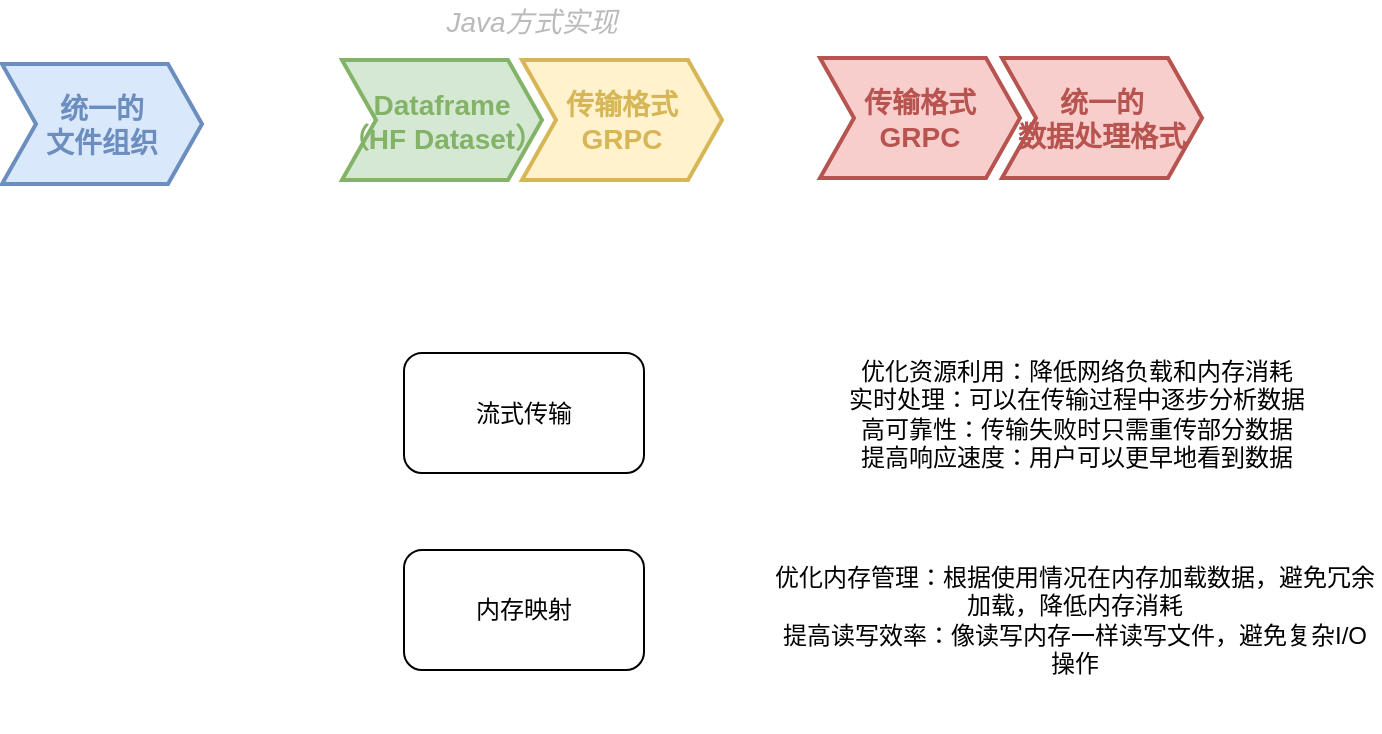 <mxfile border="50" scale="3" compressed="false" locked="false" version="24.6.4" type="device">
  <diagram name="Blank" id="YmL12bMKpDGza6XwsDPr">
    <mxGraphModel dx="1434" dy="836" grid="0" gridSize="10" guides="1" tooltips="1" connect="1" arrows="1" fold="1" page="1" pageScale="1" pageWidth="827" pageHeight="1169" background="none" math="1" shadow="0">
      <root>
        <mxCell id="X5NqExCQtvZxIxQ7pmgY-0" />
        <mxCell id="1" parent="X5NqExCQtvZxIxQ7pmgY-0" />
        <mxCell id="NjAqU9Y5rHBkyYTPuW-a-1" value="Java方式实现" style="swimlane;fontStyle=2;childLayout=stackLayout;horizontal=1;startSize=20;fillColor=none;horizontalStack=1;resizeParent=1;resizeParentMax=0;resizeLast=0;collapsible=0;marginBottom=0;swimlaneFillColor=none;strokeColor=none;fontFamily=Helvetica;fontSize=14;fontColor=#BABABA;points=[];verticalAlign=middle;stackBorder=10;stackSpacing=-10;resizable=1;" parent="1" vertex="1">
          <mxGeometry x="271" y="109" width="210" height="100" as="geometry" />
        </mxCell>
        <mxCell id="NjAqU9Y5rHBkyYTPuW-a-3" value="Dataframe&#xa;（HF Dataset）" style="shape=step;perimeter=stepPerimeter;strokeColor=#82B366;fontFamily=Helvetica;fontSize=14;fontColor=#82B366;fillColor=#d5e8d4;fixedSize=1;size=17;fontStyle=1;strokeWidth=2;spacingTop=0;points=[];" parent="NjAqU9Y5rHBkyYTPuW-a-1" vertex="1">
          <mxGeometry x="10" y="30" width="100" height="60" as="geometry" />
        </mxCell>
        <mxCell id="NjAqU9Y5rHBkyYTPuW-a-4" value="传输格式&#xa;GRPC" style="shape=step;perimeter=stepPerimeter;strokeColor=#D6B656;fontFamily=Helvetica;fontSize=14;fontColor=#D6B656;fillColor=#fff2cc;fixedSize=1;size=17;fontStyle=1;strokeWidth=2;spacingTop=0;points=[];" parent="NjAqU9Y5rHBkyYTPuW-a-1" vertex="1">
          <mxGeometry x="100" y="30" width="100" height="60" as="geometry" />
        </mxCell>
        <mxCell id="NjAqU9Y5rHBkyYTPuW-a-2" value="统一的&#xa;文件组织" style="shape=step;perimeter=stepPerimeter;strokeColor=#6C8EBF;fontFamily=Helvetica;fontSize=14;fontColor=#6C8EBF;fillColor=#dae8fc;fixedSize=1;size=17;fontStyle=1;strokeWidth=2;spacingTop=0;points=[];" parent="1" vertex="1">
          <mxGeometry x="111" y="141" width="100" height="60" as="geometry" />
        </mxCell>
        <mxCell id="NjAqU9Y5rHBkyYTPuW-a-5" value="传输格式&#xa;GRPC" style="shape=step;perimeter=stepPerimeter;strokeColor=#B85450;fontFamily=Helvetica;fontSize=14;fontColor=#B85450;fillColor=#f8cecc;fixedSize=1;size=17;fontStyle=1;strokeWidth=2;spacingTop=0;points=[];" parent="1" vertex="1">
          <mxGeometry x="520" y="138" width="100" height="60" as="geometry" />
        </mxCell>
        <mxCell id="HXXc8-Zs0XX7e9_kiNVv-1" value="统一的&#xa;数据处理格式" style="shape=step;perimeter=stepPerimeter;strokeColor=#B85450;fontFamily=Helvetica;fontSize=14;fontColor=#B85450;fillColor=#f8cecc;fixedSize=1;size=17;fontStyle=1;strokeWidth=2;spacingTop=0;points=[];" parent="1" vertex="1">
          <mxGeometry x="611" y="138" width="100" height="60" as="geometry" />
        </mxCell>
        <mxCell id="B-eU_PYC3HaacIEBGL65-1" value="流式传输" style="rounded=1;whiteSpace=wrap;html=1;" vertex="1" parent="1">
          <mxGeometry x="312" y="285.5" width="120" height="60" as="geometry" />
        </mxCell>
        <mxCell id="B-eU_PYC3HaacIEBGL65-2" value="优化资源利用：降低网络负载和内存消耗&lt;div&gt;实时处理：可以在传输过程中逐步分析数据&lt;/div&gt;&lt;div&gt;&lt;span style=&quot;background-color: initial;&quot;&gt;高&lt;/span&gt;可靠性：传输失败时只需重传部分数据&lt;/div&gt;&lt;div&gt;提高响应速度：用户可以更早地看到数据&lt;/div&gt;" style="text;html=1;align=center;verticalAlign=middle;whiteSpace=wrap;rounded=0;" vertex="1" parent="1">
          <mxGeometry x="497" y="259" width="303" height="113" as="geometry" />
        </mxCell>
        <mxCell id="B-eU_PYC3HaacIEBGL65-3" value="内存映射" style="rounded=1;whiteSpace=wrap;html=1;" vertex="1" parent="1">
          <mxGeometry x="312" y="384" width="120" height="60" as="geometry" />
        </mxCell>
        <mxCell id="B-eU_PYC3HaacIEBGL65-4" value="&lt;div&gt;优化内存管理：根据使用情况在内存加载数据，避免冗余加载，降低内存消耗&lt;/div&gt;提高读写效率：像读写内存一样读写文件，避免复杂I/O操作" style="text;html=1;align=center;verticalAlign=middle;whiteSpace=wrap;rounded=0;" vertex="1" parent="1">
          <mxGeometry x="496" y="362" width="303" height="113" as="geometry" />
        </mxCell>
      </root>
    </mxGraphModel>
  </diagram>
</mxfile>
